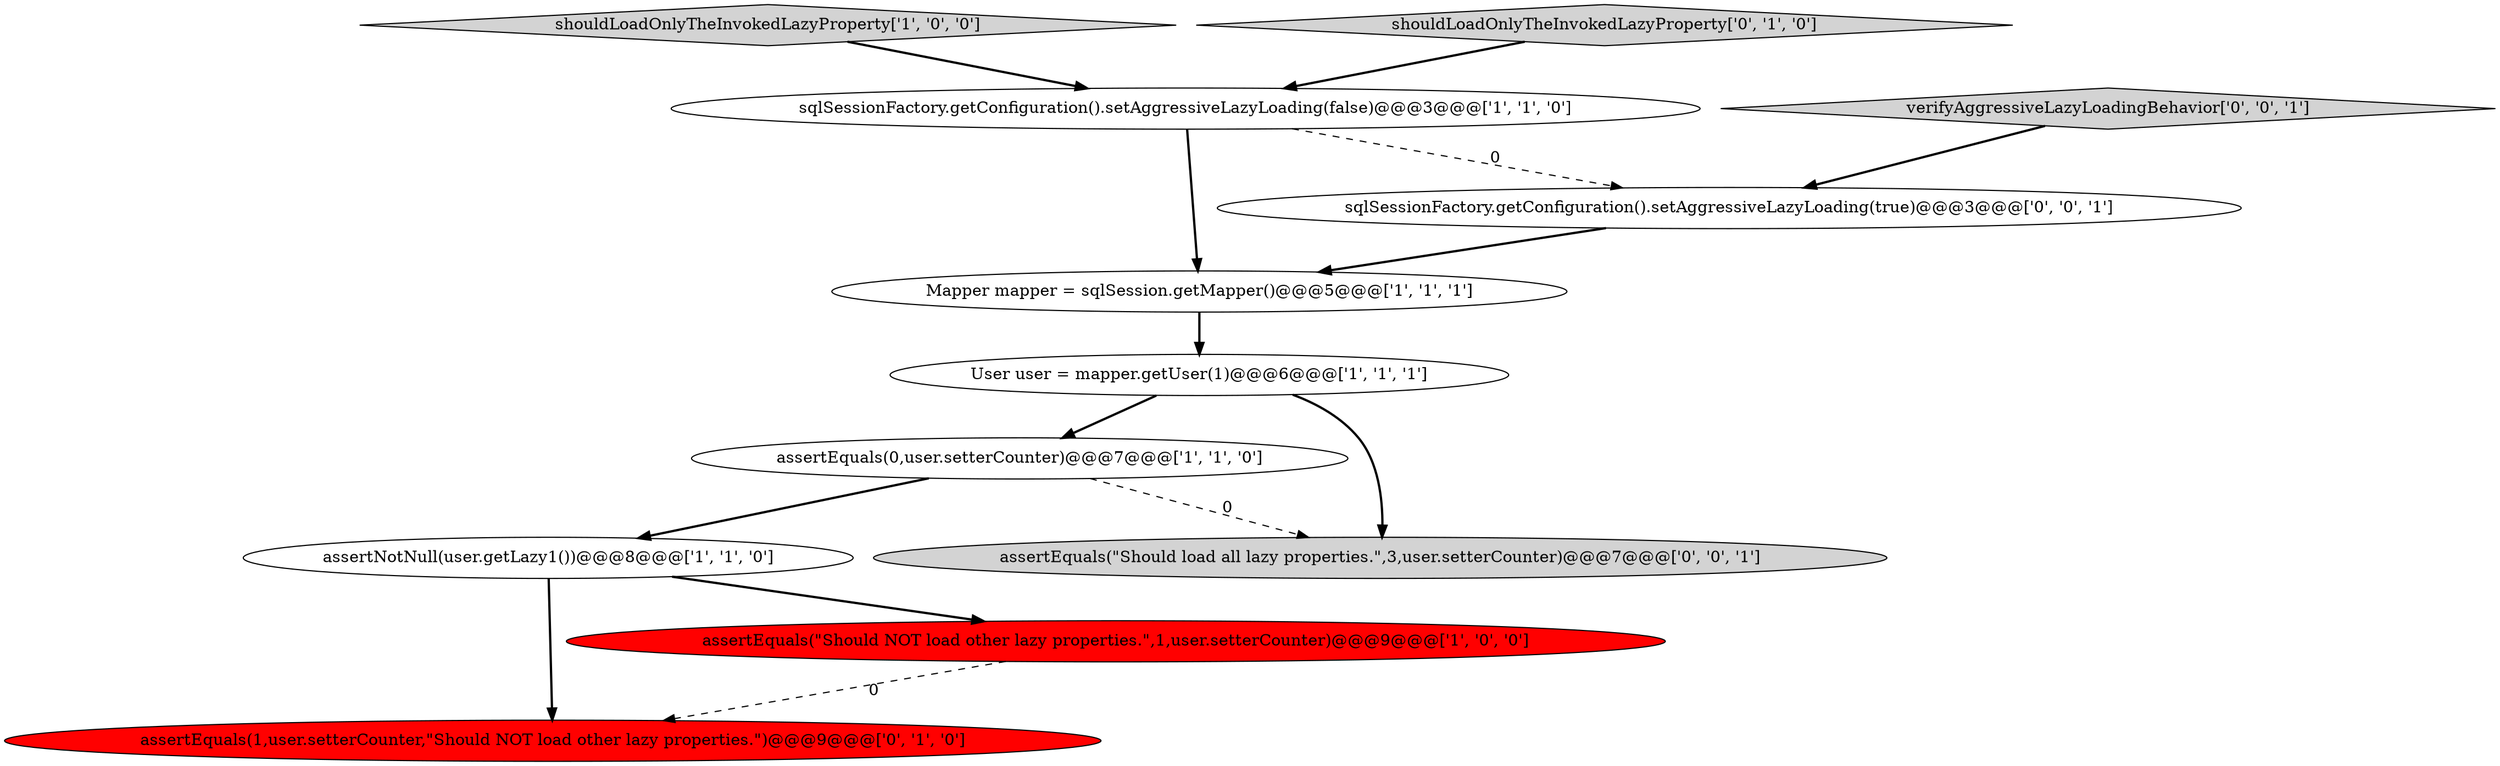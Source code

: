 digraph {
0 [style = filled, label = "assertEquals(0,user.setterCounter)@@@7@@@['1', '1', '0']", fillcolor = white, shape = ellipse image = "AAA0AAABBB1BBB"];
2 [style = filled, label = "shouldLoadOnlyTheInvokedLazyProperty['1', '0', '0']", fillcolor = lightgray, shape = diamond image = "AAA0AAABBB1BBB"];
4 [style = filled, label = "Mapper mapper = sqlSession.getMapper()@@@5@@@['1', '1', '1']", fillcolor = white, shape = ellipse image = "AAA0AAABBB1BBB"];
6 [style = filled, label = "assertNotNull(user.getLazy1())@@@8@@@['1', '1', '0']", fillcolor = white, shape = ellipse image = "AAA0AAABBB1BBB"];
7 [style = filled, label = "assertEquals(1,user.setterCounter,\"Should NOT load other lazy properties.\")@@@9@@@['0', '1', '0']", fillcolor = red, shape = ellipse image = "AAA1AAABBB2BBB"];
11 [style = filled, label = "sqlSessionFactory.getConfiguration().setAggressiveLazyLoading(true)@@@3@@@['0', '0', '1']", fillcolor = white, shape = ellipse image = "AAA0AAABBB3BBB"];
5 [style = filled, label = "User user = mapper.getUser(1)@@@6@@@['1', '1', '1']", fillcolor = white, shape = ellipse image = "AAA0AAABBB1BBB"];
8 [style = filled, label = "shouldLoadOnlyTheInvokedLazyProperty['0', '1', '0']", fillcolor = lightgray, shape = diamond image = "AAA0AAABBB2BBB"];
9 [style = filled, label = "assertEquals(\"Should load all lazy properties.\",3,user.setterCounter)@@@7@@@['0', '0', '1']", fillcolor = lightgray, shape = ellipse image = "AAA0AAABBB3BBB"];
1 [style = filled, label = "sqlSessionFactory.getConfiguration().setAggressiveLazyLoading(false)@@@3@@@['1', '1', '0']", fillcolor = white, shape = ellipse image = "AAA0AAABBB1BBB"];
10 [style = filled, label = "verifyAggressiveLazyLoadingBehavior['0', '0', '1']", fillcolor = lightgray, shape = diamond image = "AAA0AAABBB3BBB"];
3 [style = filled, label = "assertEquals(\"Should NOT load other lazy properties.\",1,user.setterCounter)@@@9@@@['1', '0', '0']", fillcolor = red, shape = ellipse image = "AAA1AAABBB1BBB"];
8->1 [style = bold, label=""];
6->3 [style = bold, label=""];
1->4 [style = bold, label=""];
0->9 [style = dashed, label="0"];
6->7 [style = bold, label=""];
5->0 [style = bold, label=""];
5->9 [style = bold, label=""];
0->6 [style = bold, label=""];
4->5 [style = bold, label=""];
3->7 [style = dashed, label="0"];
2->1 [style = bold, label=""];
1->11 [style = dashed, label="0"];
11->4 [style = bold, label=""];
10->11 [style = bold, label=""];
}
